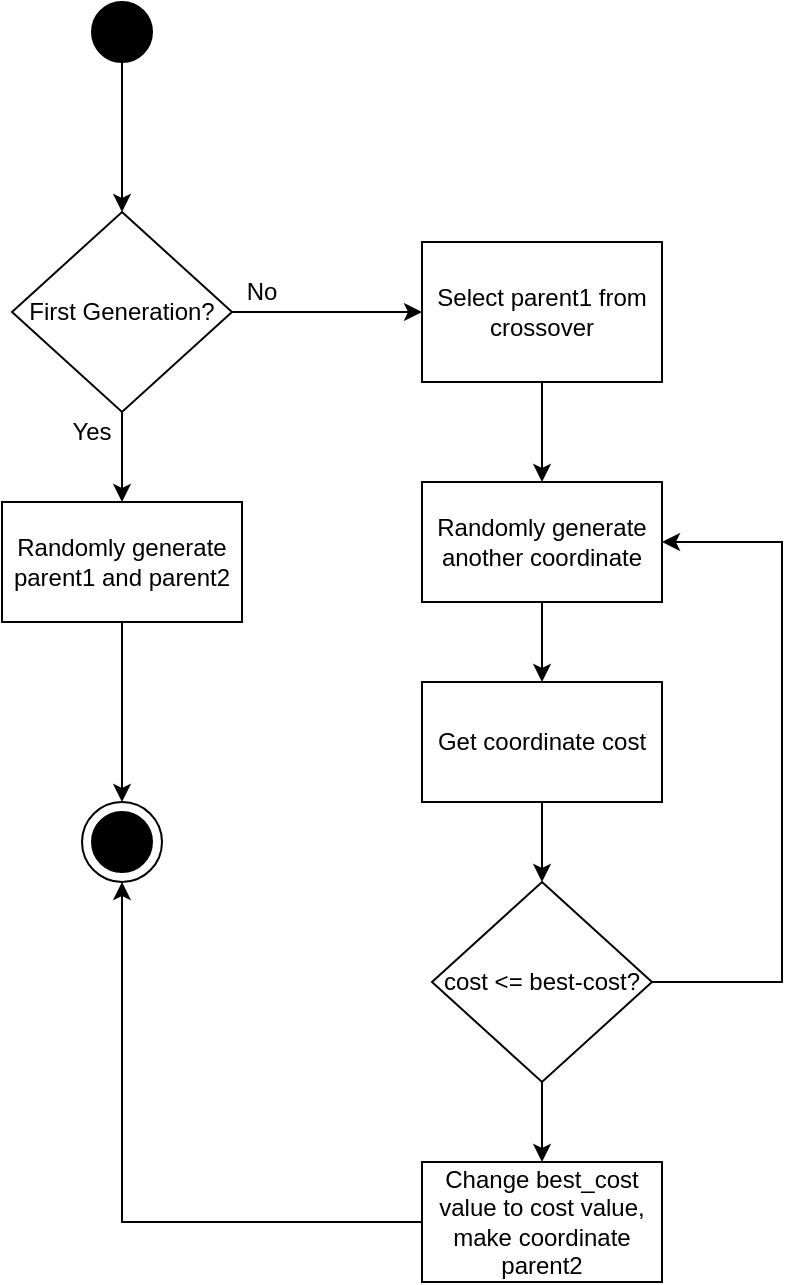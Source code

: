 <mxfile version="23.1.2" type="github">
  <diagram name="Page-1" id="8g0mwYZyEbH1wkr2EbKB">
    <mxGraphModel dx="1261" dy="1816" grid="1" gridSize="10" guides="1" tooltips="1" connect="1" arrows="1" fold="1" page="1" pageScale="1" pageWidth="850" pageHeight="1100" math="0" shadow="0">
      <root>
        <mxCell id="0" />
        <mxCell id="1" parent="0" />
        <mxCell id="RasEoXguha3NyLtiGv5y-35" style="edgeStyle=orthogonalEdgeStyle;rounded=0;orthogonalLoop=1;jettySize=auto;html=1;exitX=0.5;exitY=1;exitDx=0;exitDy=0;entryX=0.5;entryY=0;entryDx=0;entryDy=0;" edge="1" parent="1" source="RasEoXguha3NyLtiGv5y-1" target="RasEoXguha3NyLtiGv5y-33">
          <mxGeometry relative="1" as="geometry" />
        </mxCell>
        <mxCell id="RasEoXguha3NyLtiGv5y-1" value="" style="ellipse;whiteSpace=wrap;html=1;aspect=fixed;fillColor=#000000;" vertex="1" parent="1">
          <mxGeometry x="385" y="-80" width="30" height="30" as="geometry" />
        </mxCell>
        <mxCell id="RasEoXguha3NyLtiGv5y-37" style="edgeStyle=orthogonalEdgeStyle;rounded=0;orthogonalLoop=1;jettySize=auto;html=1;exitX=0.5;exitY=1;exitDx=0;exitDy=0;entryX=0.5;entryY=0;entryDx=0;entryDy=0;" edge="1" parent="1" source="RasEoXguha3NyLtiGv5y-4" target="RasEoXguha3NyLtiGv5y-19">
          <mxGeometry relative="1" as="geometry" />
        </mxCell>
        <mxCell id="RasEoXguha3NyLtiGv5y-4" value="Randomly generate parent1 and parent2" style="rounded=0;whiteSpace=wrap;html=1;" vertex="1" parent="1">
          <mxGeometry x="340" y="170" width="120" height="60" as="geometry" />
        </mxCell>
        <mxCell id="RasEoXguha3NyLtiGv5y-5" value="Get coordinate cost" style="rounded=0;whiteSpace=wrap;html=1;" vertex="1" parent="1">
          <mxGeometry x="550" y="260" width="120" height="60" as="geometry" />
        </mxCell>
        <mxCell id="RasEoXguha3NyLtiGv5y-8" value="Select parent1 from crossover" style="rounded=0;whiteSpace=wrap;html=1;" vertex="1" parent="1">
          <mxGeometry x="550" y="40" width="120" height="70" as="geometry" />
        </mxCell>
        <mxCell id="RasEoXguha3NyLtiGv5y-10" value="" style="endArrow=classic;html=1;rounded=0;entryX=0.5;entryY=0;entryDx=0;entryDy=0;exitX=0.5;exitY=1;exitDx=0;exitDy=0;" edge="1" parent="1" source="RasEoXguha3NyLtiGv5y-8" target="RasEoXguha3NyLtiGv5y-12">
          <mxGeometry width="50" height="50" relative="1" as="geometry">
            <mxPoint x="610" y="140" as="sourcePoint" />
            <mxPoint x="609.5" y="220" as="targetPoint" />
          </mxGeometry>
        </mxCell>
        <mxCell id="RasEoXguha3NyLtiGv5y-11" value="" style="endArrow=classic;html=1;rounded=0;exitX=0.5;exitY=1;exitDx=0;exitDy=0;entryX=0.5;entryY=0;entryDx=0;entryDy=0;" edge="1" parent="1" source="RasEoXguha3NyLtiGv5y-33" target="RasEoXguha3NyLtiGv5y-4">
          <mxGeometry width="50" height="50" relative="1" as="geometry">
            <mxPoint x="400" y="140" as="sourcePoint" />
            <mxPoint x="410" y="50" as="targetPoint" />
          </mxGeometry>
        </mxCell>
        <mxCell id="RasEoXguha3NyLtiGv5y-12" value="Randomly generate another coordinate" style="rounded=0;whiteSpace=wrap;html=1;" vertex="1" parent="1">
          <mxGeometry x="550" y="160" width="120" height="60" as="geometry" />
        </mxCell>
        <mxCell id="RasEoXguha3NyLtiGv5y-13" value="" style="endArrow=classic;html=1;rounded=0;exitX=0.5;exitY=1;exitDx=0;exitDy=0;entryX=0.5;entryY=0;entryDx=0;entryDy=0;" edge="1" parent="1" source="RasEoXguha3NyLtiGv5y-12" target="RasEoXguha3NyLtiGv5y-5">
          <mxGeometry width="50" height="50" relative="1" as="geometry">
            <mxPoint x="619.5" y="140" as="sourcePoint" />
            <mxPoint x="619.5" y="230" as="targetPoint" />
          </mxGeometry>
        </mxCell>
        <mxCell id="RasEoXguha3NyLtiGv5y-24" style="edgeStyle=orthogonalEdgeStyle;rounded=0;orthogonalLoop=1;jettySize=auto;html=1;exitX=0.5;exitY=1;exitDx=0;exitDy=0;entryX=0.5;entryY=0;entryDx=0;entryDy=0;" edge="1" parent="1" source="RasEoXguha3NyLtiGv5y-17" target="RasEoXguha3NyLtiGv5y-30">
          <mxGeometry relative="1" as="geometry" />
        </mxCell>
        <mxCell id="RasEoXguha3NyLtiGv5y-40" style="edgeStyle=orthogonalEdgeStyle;rounded=0;orthogonalLoop=1;jettySize=auto;html=1;exitX=1;exitY=0.5;exitDx=0;exitDy=0;entryX=1;entryY=0.5;entryDx=0;entryDy=0;" edge="1" parent="1" source="RasEoXguha3NyLtiGv5y-17" target="RasEoXguha3NyLtiGv5y-12">
          <mxGeometry relative="1" as="geometry">
            <mxPoint x="740" y="240" as="targetPoint" />
            <Array as="points">
              <mxPoint x="730" y="410" />
              <mxPoint x="730" y="190" />
            </Array>
          </mxGeometry>
        </mxCell>
        <mxCell id="RasEoXguha3NyLtiGv5y-17" value="cost &amp;lt;= best-cost?" style="rhombus;whiteSpace=wrap;html=1;" vertex="1" parent="1">
          <mxGeometry x="555" y="360" width="110" height="100" as="geometry" />
        </mxCell>
        <mxCell id="RasEoXguha3NyLtiGv5y-19" value="" style="ellipse;whiteSpace=wrap;html=1;aspect=fixed;" vertex="1" parent="1">
          <mxGeometry x="380" y="320" width="40" height="40" as="geometry" />
        </mxCell>
        <mxCell id="RasEoXguha3NyLtiGv5y-21" value="" style="endArrow=classic;html=1;rounded=0;exitX=0.5;exitY=1;exitDx=0;exitDy=0;entryX=0.5;entryY=0;entryDx=0;entryDy=0;" edge="1" parent="1" source="RasEoXguha3NyLtiGv5y-5" target="RasEoXguha3NyLtiGv5y-17">
          <mxGeometry width="50" height="50" relative="1" as="geometry">
            <mxPoint x="620" y="290" as="sourcePoint" />
            <mxPoint x="610" y="360" as="targetPoint" />
          </mxGeometry>
        </mxCell>
        <mxCell id="RasEoXguha3NyLtiGv5y-29" value="" style="ellipse;whiteSpace=wrap;html=1;aspect=fixed;fillColor=#000000;" vertex="1" parent="1">
          <mxGeometry x="385" y="325" width="30" height="30" as="geometry" />
        </mxCell>
        <mxCell id="RasEoXguha3NyLtiGv5y-41" style="edgeStyle=orthogonalEdgeStyle;rounded=0;orthogonalLoop=1;jettySize=auto;html=1;exitX=0;exitY=0.5;exitDx=0;exitDy=0;entryX=0.5;entryY=1;entryDx=0;entryDy=0;" edge="1" parent="1" source="RasEoXguha3NyLtiGv5y-30" target="RasEoXguha3NyLtiGv5y-19">
          <mxGeometry relative="1" as="geometry" />
        </mxCell>
        <mxCell id="RasEoXguha3NyLtiGv5y-30" value="Change best_cost value to cost value, make coordinate parent2" style="rounded=0;whiteSpace=wrap;html=1;" vertex="1" parent="1">
          <mxGeometry x="550" y="500" width="120" height="60" as="geometry" />
        </mxCell>
        <mxCell id="RasEoXguha3NyLtiGv5y-36" style="edgeStyle=orthogonalEdgeStyle;rounded=0;orthogonalLoop=1;jettySize=auto;html=1;exitX=1;exitY=0.5;exitDx=0;exitDy=0;" edge="1" parent="1" source="RasEoXguha3NyLtiGv5y-33" target="RasEoXguha3NyLtiGv5y-8">
          <mxGeometry relative="1" as="geometry" />
        </mxCell>
        <mxCell id="RasEoXguha3NyLtiGv5y-33" value="First Generation?" style="rhombus;whiteSpace=wrap;html=1;" vertex="1" parent="1">
          <mxGeometry x="345" y="25" width="110" height="100" as="geometry" />
        </mxCell>
        <mxCell id="RasEoXguha3NyLtiGv5y-38" value="No" style="text;html=1;strokeColor=none;fillColor=none;align=center;verticalAlign=middle;whiteSpace=wrap;rounded=0;" vertex="1" parent="1">
          <mxGeometry x="440" y="50" width="60" height="30" as="geometry" />
        </mxCell>
        <mxCell id="RasEoXguha3NyLtiGv5y-39" value="Yes" style="text;html=1;strokeColor=none;fillColor=none;align=center;verticalAlign=middle;whiteSpace=wrap;rounded=0;" vertex="1" parent="1">
          <mxGeometry x="355" y="120" width="60" height="30" as="geometry" />
        </mxCell>
      </root>
    </mxGraphModel>
  </diagram>
</mxfile>
